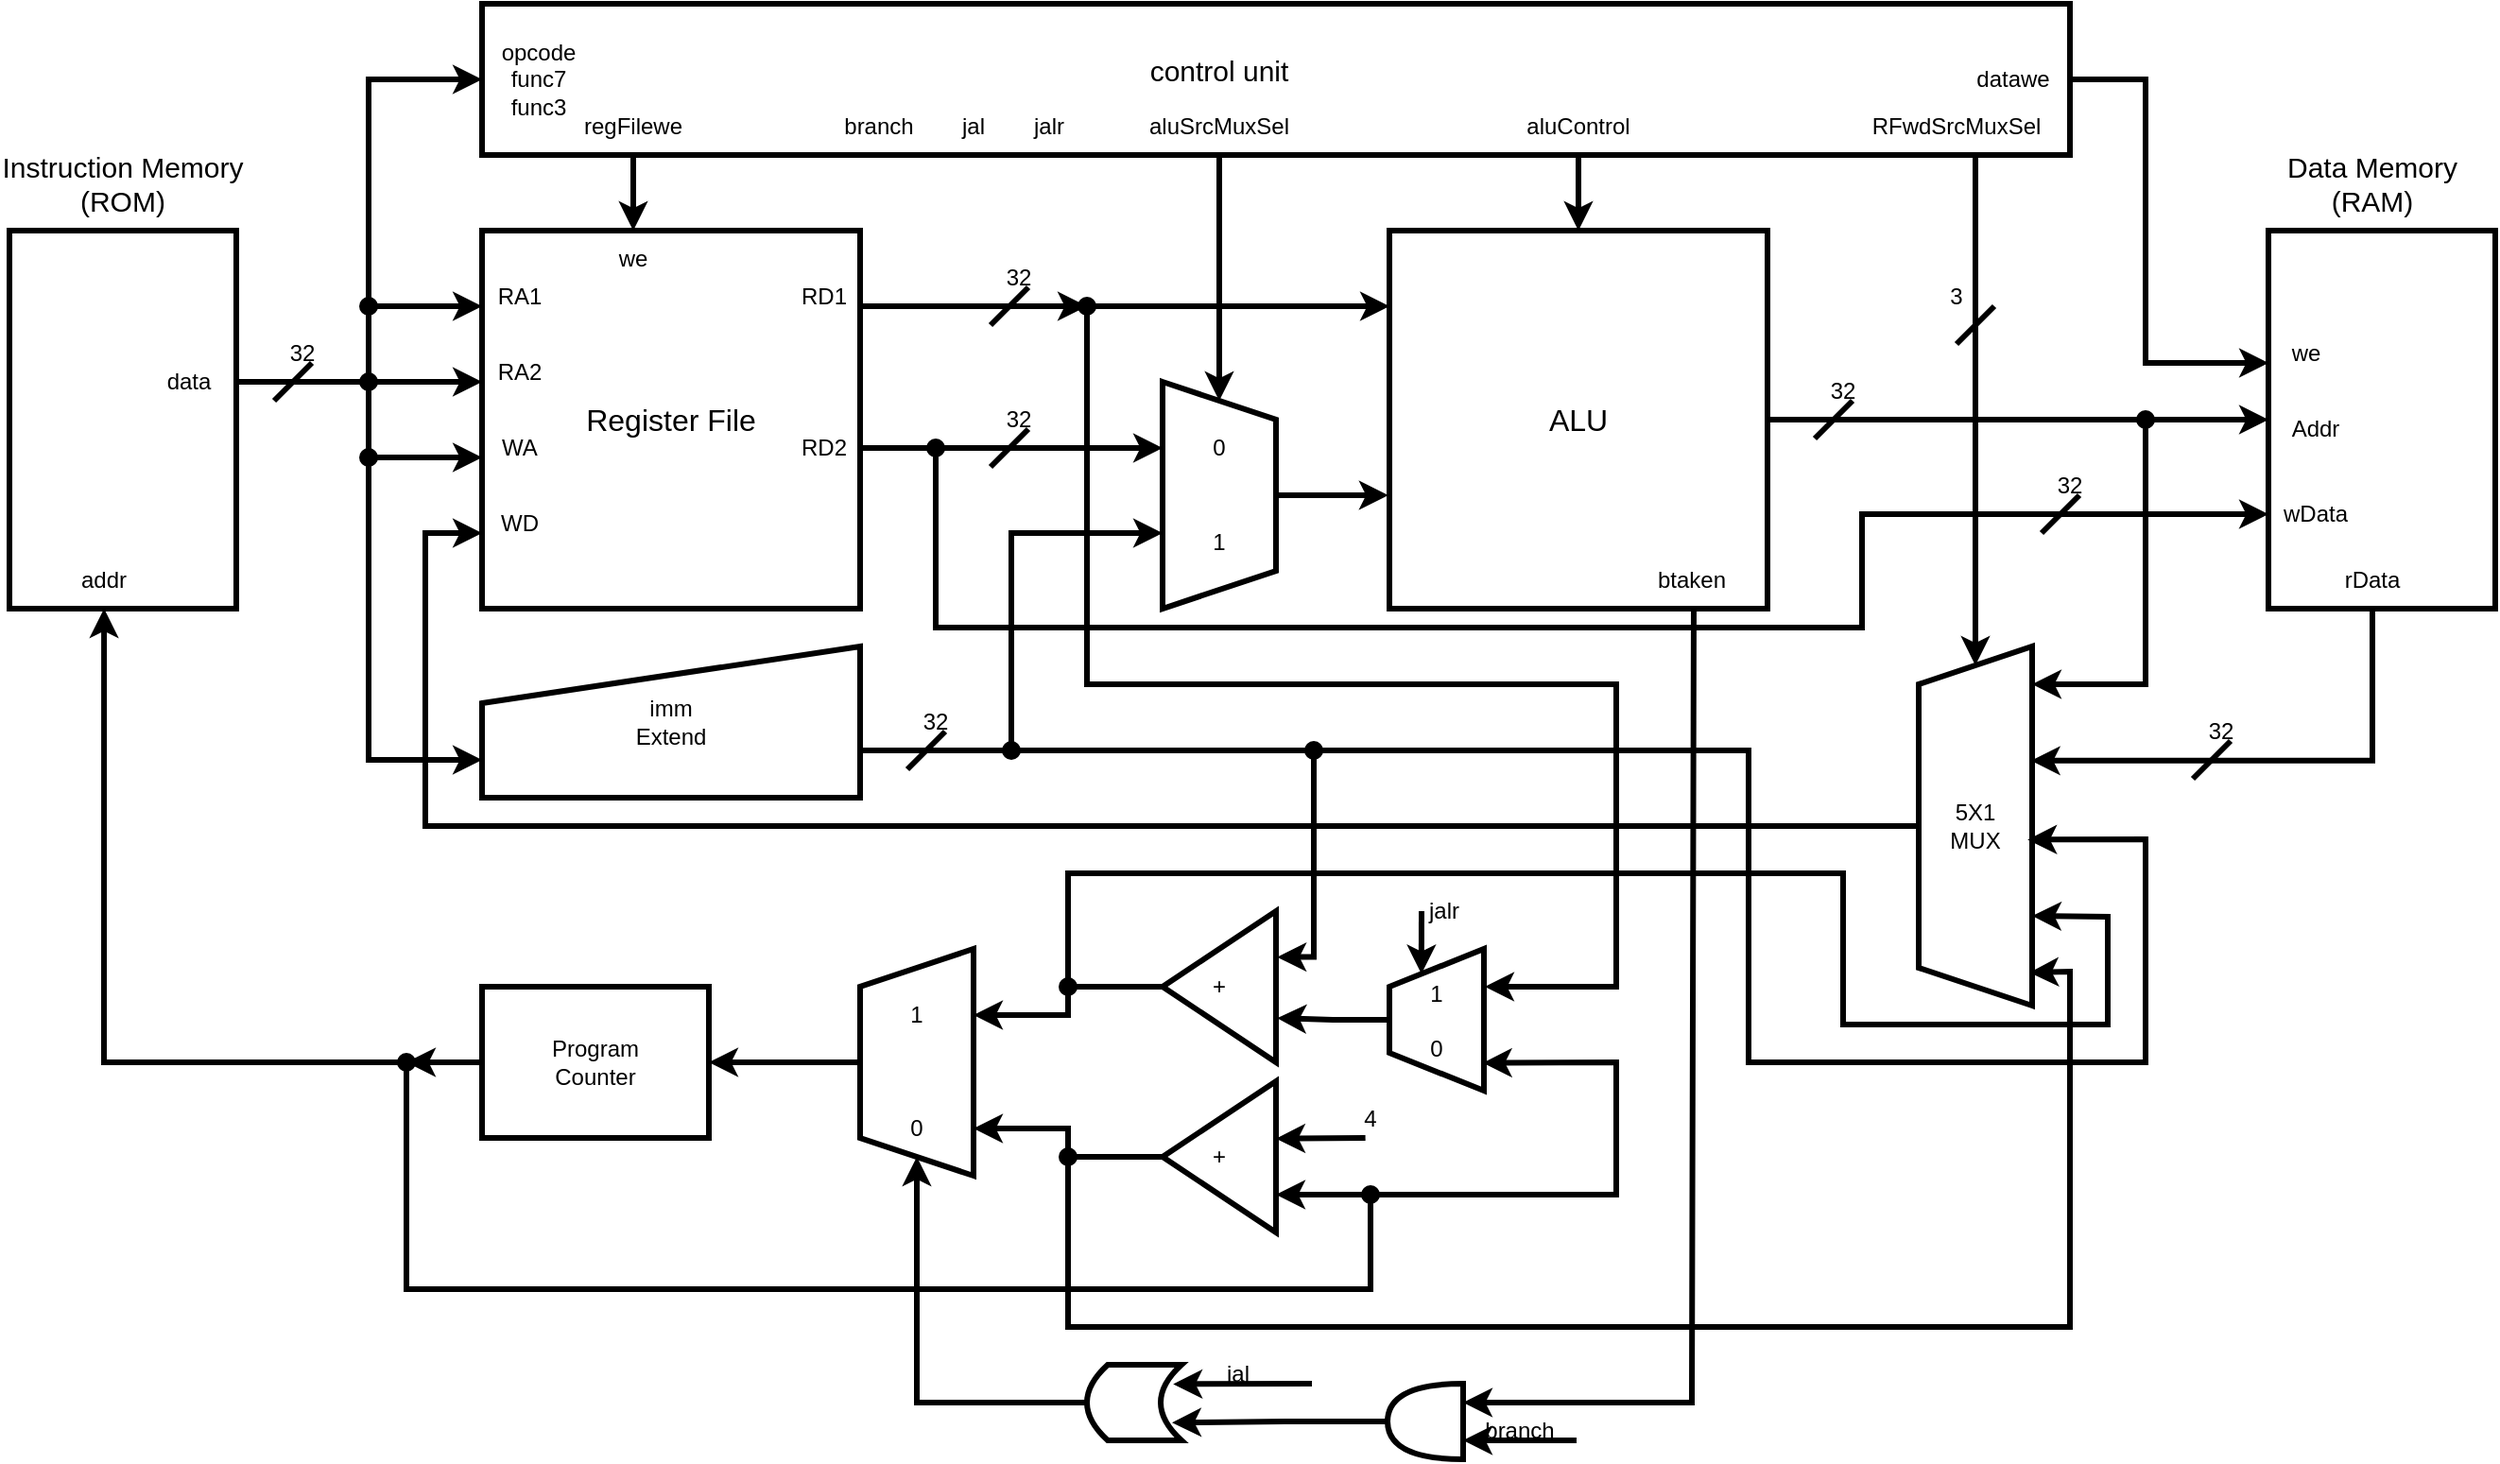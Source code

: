 <mxfile version="26.2.12">
  <diagram name="페이지-1" id="Pp6vh4Ir5vhfQlNTvURK">
    <mxGraphModel dx="2507" dy="914" grid="1" gridSize="10" guides="1" tooltips="1" connect="1" arrows="1" fold="1" page="1" pageScale="1" pageWidth="827" pageHeight="1169" math="0" shadow="0">
      <root>
        <mxCell id="0" />
        <mxCell id="1" parent="0" />
        <mxCell id="55TN13zG-C3TxGhCWM3E-129" style="edgeStyle=orthogonalEdgeStyle;rounded=0;orthogonalLoop=1;jettySize=auto;html=1;entryX=0;entryY=0.5;entryDx=0;entryDy=0;strokeWidth=3;" edge="1" parent="1" source="55TN13zG-C3TxGhCWM3E-132" target="55TN13zG-C3TxGhCWM3E-143">
          <mxGeometry relative="1" as="geometry">
            <Array as="points">
              <mxPoint x="550" y="230" />
              <mxPoint x="550" y="230" />
            </Array>
          </mxGeometry>
        </mxCell>
        <mxCell id="55TN13zG-C3TxGhCWM3E-130" style="edgeStyle=orthogonalEdgeStyle;rounded=0;orthogonalLoop=1;jettySize=auto;html=1;entryX=0.5;entryY=0;entryDx=0;entryDy=0;strokeWidth=3;" edge="1" parent="1" source="55TN13zG-C3TxGhCWM3E-132" target="55TN13zG-C3TxGhCWM3E-147">
          <mxGeometry relative="1" as="geometry">
            <Array as="points">
              <mxPoint x="740" y="220" />
              <mxPoint x="740" y="220" />
            </Array>
          </mxGeometry>
        </mxCell>
        <mxCell id="55TN13zG-C3TxGhCWM3E-131" style="edgeStyle=orthogonalEdgeStyle;rounded=0;orthogonalLoop=1;jettySize=auto;html=1;entryX=1;entryY=0.5;entryDx=0;entryDy=0;strokeWidth=3;" edge="1" parent="1" source="55TN13zG-C3TxGhCWM3E-132" target="55TN13zG-C3TxGhCWM3E-161">
          <mxGeometry relative="1" as="geometry">
            <Array as="points">
              <mxPoint x="950" y="280" />
              <mxPoint x="950" y="280" />
            </Array>
          </mxGeometry>
        </mxCell>
        <mxCell id="55TN13zG-C3TxGhCWM3E-132" value="" style="rounded=0;whiteSpace=wrap;html=1;strokeWidth=3;" vertex="1" parent="1">
          <mxGeometry x="160" y="120" width="840" height="80" as="geometry" />
        </mxCell>
        <mxCell id="55TN13zG-C3TxGhCWM3E-133" value="&lt;font style=&quot;font-size: 15px;&quot;&gt;control unit&lt;/font&gt;" style="text;html=1;align=center;verticalAlign=middle;whiteSpace=wrap;rounded=0;strokeWidth=3;" vertex="1" parent="1">
          <mxGeometry x="507" y="140" width="86" height="30" as="geometry" />
        </mxCell>
        <mxCell id="55TN13zG-C3TxGhCWM3E-134" style="edgeStyle=orthogonalEdgeStyle;rounded=0;orthogonalLoop=1;jettySize=auto;html=1;exitX=0.5;exitY=1;exitDx=0;exitDy=0;entryX=0.5;entryY=0;entryDx=0;entryDy=0;strokeWidth=3;" edge="1" parent="1" source="55TN13zG-C3TxGhCWM3E-135" target="55TN13zG-C3TxGhCWM3E-137">
          <mxGeometry relative="1" as="geometry" />
        </mxCell>
        <mxCell id="55TN13zG-C3TxGhCWM3E-135" value="regFilewe" style="text;html=1;align=center;verticalAlign=middle;whiteSpace=wrap;rounded=0;strokeWidth=3;" vertex="1" parent="1">
          <mxGeometry x="210" y="170" width="60" height="30" as="geometry" />
        </mxCell>
        <mxCell id="55TN13zG-C3TxGhCWM3E-136" value="&lt;font style=&quot;font-size: 16px;&quot;&gt;Register File&lt;/font&gt;" style="whiteSpace=wrap;html=1;aspect=fixed;strokeWidth=3;" vertex="1" parent="1">
          <mxGeometry x="160" y="240" width="200" height="200" as="geometry" />
        </mxCell>
        <mxCell id="55TN13zG-C3TxGhCWM3E-137" value="we" style="text;html=1;align=center;verticalAlign=middle;whiteSpace=wrap;rounded=0;strokeWidth=3;" vertex="1" parent="1">
          <mxGeometry x="210" y="240" width="60" height="30" as="geometry" />
        </mxCell>
        <mxCell id="55TN13zG-C3TxGhCWM3E-138" value="RA1" style="text;html=1;align=center;verticalAlign=middle;whiteSpace=wrap;rounded=0;strokeWidth=3;" vertex="1" parent="1">
          <mxGeometry x="150" y="260" width="60" height="30" as="geometry" />
        </mxCell>
        <mxCell id="55TN13zG-C3TxGhCWM3E-139" value="RA2" style="text;html=1;align=center;verticalAlign=middle;whiteSpace=wrap;rounded=0;strokeWidth=3;" vertex="1" parent="1">
          <mxGeometry x="150" y="300" width="60" height="30" as="geometry" />
        </mxCell>
        <mxCell id="55TN13zG-C3TxGhCWM3E-140" value="WA" style="text;html=1;align=center;verticalAlign=middle;whiteSpace=wrap;rounded=0;strokeWidth=3;" vertex="1" parent="1">
          <mxGeometry x="150" y="340" width="60" height="30" as="geometry" />
        </mxCell>
        <mxCell id="55TN13zG-C3TxGhCWM3E-141" value="WD" style="text;html=1;align=center;verticalAlign=middle;whiteSpace=wrap;rounded=0;strokeWidth=3;" vertex="1" parent="1">
          <mxGeometry x="150" y="380" width="60" height="30" as="geometry" />
        </mxCell>
        <mxCell id="55TN13zG-C3TxGhCWM3E-142" style="edgeStyle=orthogonalEdgeStyle;rounded=0;orthogonalLoop=1;jettySize=auto;html=1;exitX=0.5;exitY=0;exitDx=0;exitDy=0;entryX=-0.003;entryY=0.7;entryDx=0;entryDy=0;entryPerimeter=0;strokeWidth=3;" edge="1" parent="1" source="55TN13zG-C3TxGhCWM3E-143" target="55TN13zG-C3TxGhCWM3E-147">
          <mxGeometry relative="1" as="geometry">
            <mxPoint x="590" y="380" as="targetPoint" />
          </mxGeometry>
        </mxCell>
        <mxCell id="55TN13zG-C3TxGhCWM3E-143" value="" style="shape=trapezoid;perimeter=trapezoidPerimeter;whiteSpace=wrap;html=1;fixedSize=1;direction=south;strokeWidth=3;" vertex="1" parent="1">
          <mxGeometry x="520" y="320" width="60" height="120" as="geometry" />
        </mxCell>
        <mxCell id="55TN13zG-C3TxGhCWM3E-144" value="0" style="text;html=1;align=center;verticalAlign=middle;whiteSpace=wrap;rounded=0;strokeWidth=3;" vertex="1" parent="1">
          <mxGeometry x="520" y="340" width="60" height="30" as="geometry" />
        </mxCell>
        <mxCell id="55TN13zG-C3TxGhCWM3E-145" value="1" style="text;html=1;align=center;verticalAlign=middle;whiteSpace=wrap;rounded=0;strokeWidth=3;" vertex="1" parent="1">
          <mxGeometry x="520" y="390" width="60" height="30" as="geometry" />
        </mxCell>
        <mxCell id="55TN13zG-C3TxGhCWM3E-146" style="edgeStyle=orthogonalEdgeStyle;rounded=0;orthogonalLoop=1;jettySize=auto;html=1;entryX=0;entryY=0.5;entryDx=0;entryDy=0;strokeWidth=3;" edge="1" parent="1" source="55TN13zG-C3TxGhCWM3E-147" target="55TN13zG-C3TxGhCWM3E-163">
          <mxGeometry relative="1" as="geometry" />
        </mxCell>
        <mxCell id="55TN13zG-C3TxGhCWM3E-147" value="&lt;font style=&quot;font-size: 16px;&quot;&gt;ALU&lt;/font&gt;" style="whiteSpace=wrap;html=1;aspect=fixed;strokeWidth=3;" vertex="1" parent="1">
          <mxGeometry x="640" y="240" width="200" height="200" as="geometry" />
        </mxCell>
        <mxCell id="55TN13zG-C3TxGhCWM3E-148" value="" style="endArrow=classic;html=1;rounded=0;entryX=0;entryY=0.2;entryDx=0;entryDy=0;entryPerimeter=0;strokeWidth=3;" edge="1" parent="1" source="55TN13zG-C3TxGhCWM3E-185" target="55TN13zG-C3TxGhCWM3E-147">
          <mxGeometry width="50" height="50" relative="1" as="geometry">
            <mxPoint x="360" y="280" as="sourcePoint" />
            <mxPoint x="410" y="230" as="targetPoint" />
          </mxGeometry>
        </mxCell>
        <mxCell id="55TN13zG-C3TxGhCWM3E-149" value="RD1" style="text;html=1;align=center;verticalAlign=middle;whiteSpace=wrap;rounded=0;strokeWidth=3;" vertex="1" parent="1">
          <mxGeometry x="311" y="260" width="60" height="30" as="geometry" />
        </mxCell>
        <mxCell id="55TN13zG-C3TxGhCWM3E-150" style="edgeStyle=orthogonalEdgeStyle;rounded=0;orthogonalLoop=1;jettySize=auto;html=1;strokeWidth=3;" edge="1" parent="1" source="55TN13zG-C3TxGhCWM3E-208" target="55TN13zG-C3TxGhCWM3E-144">
          <mxGeometry relative="1" as="geometry">
            <mxPoint x="360" y="354.71" as="sourcePoint" />
            <mxPoint x="499" y="354.71" as="targetPoint" />
          </mxGeometry>
        </mxCell>
        <mxCell id="55TN13zG-C3TxGhCWM3E-151" value="RD2" style="text;html=1;align=center;verticalAlign=middle;whiteSpace=wrap;rounded=0;strokeWidth=3;" vertex="1" parent="1">
          <mxGeometry x="311" y="340" width="60" height="30" as="geometry" />
        </mxCell>
        <mxCell id="55TN13zG-C3TxGhCWM3E-152" style="edgeStyle=orthogonalEdgeStyle;rounded=0;orthogonalLoop=1;jettySize=auto;html=1;entryX=0;entryY=0.333;entryDx=0;entryDy=0;entryPerimeter=0;strokeWidth=3;" edge="1" parent="1" target="55TN13zG-C3TxGhCWM3E-145">
          <mxGeometry relative="1" as="geometry">
            <mxPoint x="480" y="400" as="targetPoint" />
            <mxPoint x="360" y="515.029" as="sourcePoint" />
            <Array as="points">
              <mxPoint x="440" y="515" />
              <mxPoint x="440" y="400" />
            </Array>
          </mxGeometry>
        </mxCell>
        <mxCell id="55TN13zG-C3TxGhCWM3E-153" value="" style="rounded=0;whiteSpace=wrap;html=1;strokeWidth=3;" vertex="1" parent="1">
          <mxGeometry x="-90" y="240" width="120" height="200" as="geometry" />
        </mxCell>
        <mxCell id="55TN13zG-C3TxGhCWM3E-154" value="&lt;font style=&quot;font-size: 15px;&quot;&gt;Instruction Memory&lt;/font&gt;&lt;div&gt;&lt;font style=&quot;font-size: 15px;&quot;&gt;(ROM)&lt;/font&gt;&lt;/div&gt;" style="text;html=1;align=center;verticalAlign=middle;whiteSpace=wrap;rounded=0;strokeWidth=3;" vertex="1" parent="1">
          <mxGeometry x="-95" y="200" width="130" height="30" as="geometry" />
        </mxCell>
        <mxCell id="55TN13zG-C3TxGhCWM3E-155" value="Program&lt;div&gt;Counter&lt;/div&gt;" style="rounded=0;whiteSpace=wrap;html=1;strokeWidth=3;" vertex="1" parent="1">
          <mxGeometry x="160" y="640" width="120" height="80" as="geometry" />
        </mxCell>
        <mxCell id="55TN13zG-C3TxGhCWM3E-156" style="edgeStyle=orthogonalEdgeStyle;rounded=0;orthogonalLoop=1;jettySize=auto;html=1;strokeWidth=3;" edge="1" parent="1" source="55TN13zG-C3TxGhCWM3E-157" target="55TN13zG-C3TxGhCWM3E-155">
          <mxGeometry relative="1" as="geometry" />
        </mxCell>
        <mxCell id="55TN13zG-C3TxGhCWM3E-157" value="" style="shape=trapezoid;perimeter=trapezoidPerimeter;whiteSpace=wrap;html=1;fixedSize=1;direction=north;strokeWidth=3;" vertex="1" parent="1">
          <mxGeometry x="360" y="620" width="60" height="120" as="geometry" />
        </mxCell>
        <mxCell id="55TN13zG-C3TxGhCWM3E-158" value="" style="shape=waypoint;sketch=0;fillStyle=solid;size=6;pointerEvents=1;points=[];fillColor=none;resizable=0;rotatable=0;perimeter=centerPerimeter;snapToPoint=1;strokeWidth=3;" vertex="1" parent="1">
          <mxGeometry x="430" y="505" width="20" height="20" as="geometry" />
        </mxCell>
        <mxCell id="55TN13zG-C3TxGhCWM3E-159" value="+" style="triangle;whiteSpace=wrap;html=1;direction=west;strokeWidth=3;" vertex="1" parent="1">
          <mxGeometry x="520" y="600" width="60" height="80" as="geometry" />
        </mxCell>
        <mxCell id="55TN13zG-C3TxGhCWM3E-160" style="edgeStyle=orthogonalEdgeStyle;rounded=0;orthogonalLoop=1;jettySize=auto;html=1;entryX=0.167;entryY=0.667;entryDx=0;entryDy=0;entryPerimeter=0;strokeWidth=3;" edge="1" parent="1" source="55TN13zG-C3TxGhCWM3E-161" target="55TN13zG-C3TxGhCWM3E-141">
          <mxGeometry relative="1" as="geometry">
            <mxPoint x="130" y="460" as="targetPoint" />
            <Array as="points">
              <mxPoint x="130" y="555" />
              <mxPoint x="130" y="400" />
            </Array>
          </mxGeometry>
        </mxCell>
        <mxCell id="55TN13zG-C3TxGhCWM3E-161" value="5X1&lt;div&gt;MUX&lt;/div&gt;" style="shape=trapezoid;perimeter=trapezoidPerimeter;whiteSpace=wrap;html=1;fixedSize=1;direction=north;strokeWidth=3;" vertex="1" parent="1">
          <mxGeometry x="920" y="460" width="60" height="190" as="geometry" />
        </mxCell>
        <mxCell id="55TN13zG-C3TxGhCWM3E-162" style="edgeStyle=orthogonalEdgeStyle;rounded=0;orthogonalLoop=1;jettySize=auto;html=1;entryX=0.682;entryY=0.989;entryDx=0;entryDy=0;entryPerimeter=0;strokeWidth=3;" edge="1" parent="1" source="55TN13zG-C3TxGhCWM3E-163" target="55TN13zG-C3TxGhCWM3E-161">
          <mxGeometry relative="1" as="geometry">
            <mxPoint x="1080" y="520" as="targetPoint" />
            <Array as="points">
              <mxPoint x="1160" y="520" />
            </Array>
          </mxGeometry>
        </mxCell>
        <mxCell id="55TN13zG-C3TxGhCWM3E-163" value="" style="rounded=0;whiteSpace=wrap;html=1;strokeWidth=3;" vertex="1" parent="1">
          <mxGeometry x="1105" y="240" width="120" height="200" as="geometry" />
        </mxCell>
        <mxCell id="55TN13zG-C3TxGhCWM3E-164" value="&lt;div&gt;&lt;font style=&quot;font-size: 15px;&quot;&gt;Data Memory&lt;/font&gt;&lt;/div&gt;&lt;font style=&quot;font-size: 15px;&quot;&gt;(RAM)&lt;/font&gt;" style="text;html=1;align=center;verticalAlign=middle;whiteSpace=wrap;rounded=0;strokeWidth=3;" vertex="1" parent="1">
          <mxGeometry x="1095" y="200" width="130" height="30" as="geometry" />
        </mxCell>
        <mxCell id="55TN13zG-C3TxGhCWM3E-165" value="" style="shape=waypoint;sketch=0;fillStyle=solid;size=6;pointerEvents=1;points=[];fillColor=none;resizable=0;rotatable=0;perimeter=centerPerimeter;snapToPoint=1;strokeWidth=3;" vertex="1" parent="1">
          <mxGeometry x="1030" y="330" width="20" height="20" as="geometry" />
        </mxCell>
        <mxCell id="55TN13zG-C3TxGhCWM3E-166" value="" style="endArrow=classic;html=1;rounded=0;strokeWidth=3;" edge="1" parent="1">
          <mxGeometry width="50" height="50" relative="1" as="geometry">
            <mxPoint x="1040" y="340" as="sourcePoint" />
            <mxPoint x="980" y="480" as="targetPoint" />
            <Array as="points">
              <mxPoint x="1040" y="480" />
            </Array>
          </mxGeometry>
        </mxCell>
        <mxCell id="55TN13zG-C3TxGhCWM3E-167" style="edgeStyle=orthogonalEdgeStyle;rounded=0;orthogonalLoop=1;jettySize=auto;html=1;entryX=0.417;entryY=1;entryDx=0;entryDy=0;entryPerimeter=0;strokeWidth=3;" edge="1" parent="1" source="55TN13zG-C3TxGhCWM3E-170" target="55TN13zG-C3TxGhCWM3E-153">
          <mxGeometry relative="1" as="geometry" />
        </mxCell>
        <mxCell id="55TN13zG-C3TxGhCWM3E-168" value="" style="endArrow=classic;html=1;rounded=0;entryX=0;entryY=0.25;entryDx=0;entryDy=0;strokeWidth=3;" edge="1" parent="1" target="55TN13zG-C3TxGhCWM3E-175">
          <mxGeometry width="50" height="50" relative="1" as="geometry">
            <mxPoint x="120" y="680" as="sourcePoint" />
            <mxPoint x="480" y="720" as="targetPoint" />
            <Array as="points">
              <mxPoint x="120" y="800" />
              <mxPoint x="630" y="800" />
              <mxPoint x="630" y="750" />
            </Array>
          </mxGeometry>
        </mxCell>
        <mxCell id="55TN13zG-C3TxGhCWM3E-169" value="" style="edgeStyle=orthogonalEdgeStyle;rounded=0;orthogonalLoop=1;jettySize=auto;html=1;entryDx=0;entryDy=0;entryPerimeter=0;strokeWidth=3;" edge="1" parent="1" source="55TN13zG-C3TxGhCWM3E-155" target="55TN13zG-C3TxGhCWM3E-170">
          <mxGeometry relative="1" as="geometry">
            <mxPoint x="160" y="680" as="sourcePoint" />
            <mxPoint x="-40" y="440" as="targetPoint" />
          </mxGeometry>
        </mxCell>
        <mxCell id="55TN13zG-C3TxGhCWM3E-170" value="" style="shape=waypoint;sketch=0;fillStyle=solid;size=6;pointerEvents=1;points=[];fillColor=none;resizable=0;rotatable=0;perimeter=centerPerimeter;snapToPoint=1;strokeWidth=3;" vertex="1" parent="1">
          <mxGeometry x="110" y="670" width="20" height="20" as="geometry" />
        </mxCell>
        <mxCell id="55TN13zG-C3TxGhCWM3E-171" style="edgeStyle=orthogonalEdgeStyle;rounded=0;orthogonalLoop=1;jettySize=auto;html=1;entryX=1;entryY=0.5;entryDx=0;entryDy=0;strokeWidth=3;" edge="1" parent="1" source="55TN13zG-C3TxGhCWM3E-159" target="55TN13zG-C3TxGhCWM3E-178">
          <mxGeometry relative="1" as="geometry" />
        </mxCell>
        <mxCell id="55TN13zG-C3TxGhCWM3E-172" value="1&lt;div&gt;&lt;br&gt;&lt;div&gt;0&lt;/div&gt;&lt;/div&gt;" style="shape=trapezoid;perimeter=trapezoidPerimeter;whiteSpace=wrap;html=1;fixedSize=1;direction=north;strokeWidth=3;" vertex="1" parent="1">
          <mxGeometry x="640" y="620" width="50" height="75" as="geometry" />
        </mxCell>
        <mxCell id="55TN13zG-C3TxGhCWM3E-173" style="edgeStyle=orthogonalEdgeStyle;rounded=0;orthogonalLoop=1;jettySize=auto;html=1;entryX=-0.01;entryY=0.292;entryDx=0;entryDy=0;entryPerimeter=0;strokeWidth=3;" edge="1" parent="1" source="55TN13zG-C3TxGhCWM3E-172" target="55TN13zG-C3TxGhCWM3E-159">
          <mxGeometry relative="1" as="geometry" />
        </mxCell>
        <mxCell id="55TN13zG-C3TxGhCWM3E-174" style="edgeStyle=orthogonalEdgeStyle;rounded=0;orthogonalLoop=1;jettySize=auto;html=1;entryX=-0.01;entryY=0.696;entryDx=0;entryDy=0;entryPerimeter=0;strokeWidth=3;" edge="1" parent="1" source="55TN13zG-C3TxGhCWM3E-158" target="55TN13zG-C3TxGhCWM3E-159">
          <mxGeometry relative="1" as="geometry" />
        </mxCell>
        <mxCell id="55TN13zG-C3TxGhCWM3E-175" value="+" style="triangle;whiteSpace=wrap;html=1;direction=west;strokeWidth=3;" vertex="1" parent="1">
          <mxGeometry x="520" y="690" width="60" height="80" as="geometry" />
        </mxCell>
        <mxCell id="55TN13zG-C3TxGhCWM3E-176" value="" style="endArrow=classic;html=1;rounded=0;entryX=-0.045;entryY=0.596;entryDx=0;entryDy=0;entryPerimeter=0;strokeWidth=3;" edge="1" parent="1">
          <mxGeometry width="50" height="50" relative="1" as="geometry">
            <mxPoint x="627.3" y="720" as="sourcePoint" />
            <mxPoint x="580.0" y="720.32" as="targetPoint" />
          </mxGeometry>
        </mxCell>
        <mxCell id="55TN13zG-C3TxGhCWM3E-177" style="edgeStyle=orthogonalEdgeStyle;rounded=0;orthogonalLoop=1;jettySize=auto;html=1;entryX=1;entryY=0.5;entryDx=0;entryDy=0;strokeWidth=3;" edge="1" parent="1" source="55TN13zG-C3TxGhCWM3E-197" target="55TN13zG-C3TxGhCWM3E-179">
          <mxGeometry relative="1" as="geometry">
            <Array as="points">
              <mxPoint x="470" y="715" />
            </Array>
          </mxGeometry>
        </mxCell>
        <mxCell id="55TN13zG-C3TxGhCWM3E-178" value="1" style="text;html=1;align=center;verticalAlign=middle;whiteSpace=wrap;rounded=0;strokeWidth=3;" vertex="1" parent="1">
          <mxGeometry x="360" y="640" width="60" height="30" as="geometry" />
        </mxCell>
        <mxCell id="55TN13zG-C3TxGhCWM3E-179" value="0" style="text;html=1;align=center;verticalAlign=middle;whiteSpace=wrap;rounded=0;strokeWidth=3;" vertex="1" parent="1">
          <mxGeometry x="360" y="700" width="60" height="30" as="geometry" />
        </mxCell>
        <mxCell id="55TN13zG-C3TxGhCWM3E-180" value="" style="shape=waypoint;sketch=0;fillStyle=solid;size=6;pointerEvents=1;points=[];fillColor=none;resizable=0;rotatable=0;perimeter=centerPerimeter;snapToPoint=1;strokeWidth=3;" vertex="1" parent="1">
          <mxGeometry x="460" y="630" width="20" height="20" as="geometry" />
        </mxCell>
        <mxCell id="55TN13zG-C3TxGhCWM3E-181" value="" style="shape=waypoint;sketch=0;fillStyle=solid;size=6;pointerEvents=1;points=[];fillColor=none;resizable=0;rotatable=0;perimeter=centerPerimeter;snapToPoint=1;strokeWidth=3;" vertex="1" parent="1">
          <mxGeometry x="620" y="740" width="20" height="20" as="geometry" />
        </mxCell>
        <mxCell id="55TN13zG-C3TxGhCWM3E-182" value="" style="endArrow=classic;html=1;rounded=0;entryX=0.196;entryY=0.987;entryDx=0;entryDy=0;entryPerimeter=0;strokeWidth=3;" edge="1" parent="1" target="55TN13zG-C3TxGhCWM3E-172">
          <mxGeometry width="50" height="50" relative="1" as="geometry">
            <mxPoint x="630" y="750" as="sourcePoint" />
            <mxPoint x="760" y="680" as="targetPoint" />
            <Array as="points">
              <mxPoint x="760" y="750" />
              <mxPoint x="760" y="680" />
            </Array>
          </mxGeometry>
        </mxCell>
        <mxCell id="55TN13zG-C3TxGhCWM3E-183" value="" style="endArrow=classic;html=1;rounded=0;entryX=0.733;entryY=1.01;entryDx=0;entryDy=0;entryPerimeter=0;strokeWidth=3;" edge="1" parent="1" target="55TN13zG-C3TxGhCWM3E-172">
          <mxGeometry width="50" height="50" relative="1" as="geometry">
            <mxPoint x="480" y="280" as="sourcePoint" />
            <mxPoint x="760" y="640" as="targetPoint" />
            <Array as="points">
              <mxPoint x="480" y="480" />
              <mxPoint x="760" y="480" />
              <mxPoint x="760" y="640" />
            </Array>
          </mxGeometry>
        </mxCell>
        <mxCell id="55TN13zG-C3TxGhCWM3E-184" value="" style="endArrow=classic;html=1;rounded=0;entryDx=0;entryDy=0;entryPerimeter=0;strokeWidth=3;" edge="1" parent="1" target="55TN13zG-C3TxGhCWM3E-185">
          <mxGeometry width="50" height="50" relative="1" as="geometry">
            <mxPoint x="360" y="280" as="sourcePoint" />
            <mxPoint x="640" y="280" as="targetPoint" />
          </mxGeometry>
        </mxCell>
        <mxCell id="55TN13zG-C3TxGhCWM3E-185" value="" style="shape=waypoint;sketch=0;fillStyle=solid;size=6;pointerEvents=1;points=[];fillColor=none;resizable=0;rotatable=0;perimeter=centerPerimeter;snapToPoint=1;strokeWidth=3;" vertex="1" parent="1">
          <mxGeometry x="470" y="270" width="20" height="20" as="geometry" />
        </mxCell>
        <mxCell id="55TN13zG-C3TxGhCWM3E-186" value="" style="shape=waypoint;sketch=0;fillStyle=solid;size=6;pointerEvents=1;points=[];fillColor=none;resizable=0;rotatable=0;perimeter=centerPerimeter;snapToPoint=1;strokeWidth=3;" vertex="1" parent="1">
          <mxGeometry x="590" y="505" width="20" height="20" as="geometry" />
        </mxCell>
        <mxCell id="55TN13zG-C3TxGhCWM3E-187" value="" style="endArrow=classic;html=1;rounded=0;entryX=0.462;entryY=0.96;entryDx=0;entryDy=0;entryPerimeter=0;strokeWidth=3;" edge="1" parent="1" target="55TN13zG-C3TxGhCWM3E-161">
          <mxGeometry width="50" height="50" relative="1" as="geometry">
            <mxPoint x="600" y="515" as="sourcePoint" />
            <mxPoint x="850" y="515" as="targetPoint" />
            <Array as="points">
              <mxPoint x="830" y="515" />
              <mxPoint x="830" y="680" />
              <mxPoint x="1040" y="680" />
              <mxPoint x="1040" y="562" />
            </Array>
          </mxGeometry>
        </mxCell>
        <mxCell id="55TN13zG-C3TxGhCWM3E-188" value="" style="endArrow=classic;html=1;rounded=0;entryX=0.25;entryY=1;entryDx=0;entryDy=0;strokeWidth=3;" edge="1" parent="1" target="55TN13zG-C3TxGhCWM3E-161">
          <mxGeometry width="50" height="50" relative="1" as="geometry">
            <mxPoint x="470" y="640" as="sourcePoint" />
            <mxPoint x="520" y="590" as="targetPoint" />
            <Array as="points">
              <mxPoint x="470" y="580" />
              <mxPoint x="880" y="580" />
              <mxPoint x="880" y="660" />
              <mxPoint x="1020" y="660" />
              <mxPoint x="1020" y="603" />
            </Array>
          </mxGeometry>
        </mxCell>
        <mxCell id="55TN13zG-C3TxGhCWM3E-189" value="" style="endArrow=classic;html=1;rounded=0;entryX=0.167;entryY=0.667;entryDx=0;entryDy=0;entryPerimeter=0;strokeWidth=3;" edge="1" parent="1" source="55TN13zG-C3TxGhCWM3E-190" target="55TN13zG-C3TxGhCWM3E-139">
          <mxGeometry width="50" height="50" relative="1" as="geometry">
            <mxPoint x="30" y="320" as="sourcePoint" />
            <mxPoint x="80" y="270" as="targetPoint" />
          </mxGeometry>
        </mxCell>
        <mxCell id="55TN13zG-C3TxGhCWM3E-190" value="" style="shape=waypoint;sketch=0;fillStyle=solid;size=6;pointerEvents=1;points=[];fillColor=none;resizable=0;rotatable=0;perimeter=centerPerimeter;snapToPoint=1;strokeWidth=3;" vertex="1" parent="1">
          <mxGeometry x="90" y="310" width="20" height="20" as="geometry" />
        </mxCell>
        <mxCell id="55TN13zG-C3TxGhCWM3E-191" value="" style="endArrow=none;html=1;rounded=0;strokeWidth=3;" edge="1" parent="1" source="55TN13zG-C3TxGhCWM3E-216" target="55TN13zG-C3TxGhCWM3E-190">
          <mxGeometry width="50" height="50" relative="1" as="geometry">
            <mxPoint x="30" y="320" as="sourcePoint" />
            <mxPoint x="80" y="270" as="targetPoint" />
          </mxGeometry>
        </mxCell>
        <mxCell id="55TN13zG-C3TxGhCWM3E-192" value="" style="endArrow=classic;html=1;rounded=0;entryX=0.167;entryY=0.667;entryDx=0;entryDy=0;entryPerimeter=0;strokeWidth=3;" edge="1" parent="1" source="55TN13zG-C3TxGhCWM3E-194" target="55TN13zG-C3TxGhCWM3E-138">
          <mxGeometry width="50" height="50" relative="1" as="geometry">
            <mxPoint x="100" y="320" as="sourcePoint" />
            <mxPoint x="150" y="270" as="targetPoint" />
            <Array as="points">
              <mxPoint x="100" y="280" />
            </Array>
          </mxGeometry>
        </mxCell>
        <mxCell id="55TN13zG-C3TxGhCWM3E-193" value="" style="endArrow=classic;html=1;rounded=0;entryX=0.167;entryY=0.667;entryDx=0;entryDy=0;entryPerimeter=0;strokeWidth=3;" edge="1" parent="1" source="55TN13zG-C3TxGhCWM3E-233" target="55TN13zG-C3TxGhCWM3E-140">
          <mxGeometry width="50" height="50" relative="1" as="geometry">
            <mxPoint x="100" y="320" as="sourcePoint" />
            <mxPoint x="150" y="270" as="targetPoint" />
            <Array as="points">
              <mxPoint x="100" y="360" />
            </Array>
          </mxGeometry>
        </mxCell>
        <mxCell id="55TN13zG-C3TxGhCWM3E-194" value="" style="shape=waypoint;sketch=0;fillStyle=solid;size=6;pointerEvents=1;points=[];fillColor=none;resizable=0;rotatable=0;perimeter=centerPerimeter;snapToPoint=1;strokeWidth=3;" vertex="1" parent="1">
          <mxGeometry x="90" y="270" width="20" height="20" as="geometry" />
        </mxCell>
        <mxCell id="55TN13zG-C3TxGhCWM3E-195" value="" style="endArrow=classic;html=1;rounded=0;entryX=0;entryY=0.5;entryDx=0;entryDy=0;strokeWidth=3;" edge="1" parent="1" target="55TN13zG-C3TxGhCWM3E-132">
          <mxGeometry width="50" height="50" relative="1" as="geometry">
            <mxPoint x="100" y="280" as="sourcePoint" />
            <mxPoint x="150" y="230" as="targetPoint" />
            <Array as="points">
              <mxPoint x="100" y="160" />
            </Array>
          </mxGeometry>
        </mxCell>
        <mxCell id="55TN13zG-C3TxGhCWM3E-196" value="" style="endArrow=none;html=1;rounded=0;strokeWidth=3;" edge="1" parent="1" target="55TN13zG-C3TxGhCWM3E-194">
          <mxGeometry width="50" height="50" relative="1" as="geometry">
            <mxPoint x="100" y="320" as="sourcePoint" />
            <mxPoint x="150" y="270" as="targetPoint" />
          </mxGeometry>
        </mxCell>
        <mxCell id="55TN13zG-C3TxGhCWM3E-197" value="" style="shape=waypoint;sketch=0;fillStyle=solid;size=6;pointerEvents=1;points=[];fillColor=none;resizable=0;rotatable=0;perimeter=centerPerimeter;snapToPoint=1;strokeWidth=3;" vertex="1" parent="1">
          <mxGeometry x="460" y="720" width="20" height="20" as="geometry" />
        </mxCell>
        <mxCell id="55TN13zG-C3TxGhCWM3E-198" value="" style="endArrow=none;html=1;rounded=0;strokeWidth=3;" edge="1" parent="1" target="55TN13zG-C3TxGhCWM3E-175">
          <mxGeometry width="50" height="50" relative="1" as="geometry">
            <mxPoint x="470" y="730" as="sourcePoint" />
            <mxPoint x="520" y="680" as="targetPoint" />
          </mxGeometry>
        </mxCell>
        <mxCell id="55TN13zG-C3TxGhCWM3E-199" value="" style="endArrow=classic;html=1;rounded=0;entryX=0.092;entryY=0.976;entryDx=0;entryDy=0;entryPerimeter=0;strokeWidth=3;" edge="1" parent="1" target="55TN13zG-C3TxGhCWM3E-161">
          <mxGeometry width="50" height="50" relative="1" as="geometry">
            <mxPoint x="470" y="730" as="sourcePoint" />
            <mxPoint x="1000" y="630" as="targetPoint" />
            <Array as="points">
              <mxPoint x="470" y="820" />
              <mxPoint x="1000" y="820" />
              <mxPoint x="1000" y="632" />
            </Array>
          </mxGeometry>
        </mxCell>
        <mxCell id="55TN13zG-C3TxGhCWM3E-200" style="edgeStyle=orthogonalEdgeStyle;rounded=0;orthogonalLoop=1;jettySize=auto;html=1;strokeWidth=3;" edge="1" parent="1" source="55TN13zG-C3TxGhCWM3E-201" target="55TN13zG-C3TxGhCWM3E-157">
          <mxGeometry relative="1" as="geometry" />
        </mxCell>
        <mxCell id="55TN13zG-C3TxGhCWM3E-201" value="" style="shape=dataStorage;whiteSpace=wrap;html=1;fixedSize=1;size=11;strokeWidth=3;" vertex="1" parent="1">
          <mxGeometry x="480" y="840" width="50" height="40" as="geometry" />
        </mxCell>
        <mxCell id="55TN13zG-C3TxGhCWM3E-202" value="" style="shape=or;whiteSpace=wrap;html=1;direction=west;strokeWidth=3;" vertex="1" parent="1">
          <mxGeometry x="639" y="850" width="40" height="40" as="geometry" />
        </mxCell>
        <mxCell id="55TN13zG-C3TxGhCWM3E-203" value="imm&lt;div&gt;Extend&lt;/div&gt;" style="shape=manualInput;whiteSpace=wrap;html=1;strokeWidth=3;" vertex="1" parent="1">
          <mxGeometry x="160" y="460" width="200" height="80" as="geometry" />
        </mxCell>
        <mxCell id="55TN13zG-C3TxGhCWM3E-204" style="edgeStyle=orthogonalEdgeStyle;rounded=0;orthogonalLoop=1;jettySize=auto;html=1;entryX=0.9;entryY=0.765;entryDx=0;entryDy=0;entryPerimeter=0;strokeWidth=3;" edge="1" parent="1" source="55TN13zG-C3TxGhCWM3E-202" target="55TN13zG-C3TxGhCWM3E-201">
          <mxGeometry relative="1" as="geometry" />
        </mxCell>
        <mxCell id="55TN13zG-C3TxGhCWM3E-205" value="" style="endArrow=classic;html=1;rounded=0;entryX=0.844;entryY=0.505;entryDx=0;entryDy=0;entryPerimeter=0;strokeWidth=3;" edge="1" parent="1">
          <mxGeometry width="50" height="50" relative="1" as="geometry">
            <mxPoint x="599" y="850" as="sourcePoint" />
            <mxPoint x="525.6" y="850.2" as="targetPoint" />
          </mxGeometry>
        </mxCell>
        <mxCell id="55TN13zG-C3TxGhCWM3E-206" value="" style="endArrow=classic;html=1;rounded=0;entryX=0;entryY=0.75;entryDx=0;entryDy=0;entryPerimeter=0;strokeWidth=3;" edge="1" parent="1" target="55TN13zG-C3TxGhCWM3E-202">
          <mxGeometry width="50" height="50" relative="1" as="geometry">
            <mxPoint x="801" y="440" as="sourcePoint" />
            <mxPoint x="769" y="860" as="targetPoint" />
            <Array as="points">
              <mxPoint x="800" y="860" />
            </Array>
          </mxGeometry>
        </mxCell>
        <mxCell id="55TN13zG-C3TxGhCWM3E-207" value="" style="endArrow=classic;html=1;rounded=0;entryX=0;entryY=0.75;entryDx=0;entryDy=0;entryPerimeter=0;strokeWidth=3;" edge="1" parent="1">
          <mxGeometry width="50" height="50" relative="1" as="geometry">
            <mxPoint x="739" y="880" as="sourcePoint" />
            <mxPoint x="679" y="880" as="targetPoint" />
          </mxGeometry>
        </mxCell>
        <mxCell id="55TN13zG-C3TxGhCWM3E-208" value="" style="shape=waypoint;sketch=0;fillStyle=solid;size=6;pointerEvents=1;points=[];fillColor=none;resizable=0;rotatable=0;perimeter=centerPerimeter;snapToPoint=1;strokeWidth=3;" vertex="1" parent="1">
          <mxGeometry x="390" y="345" width="20" height="20" as="geometry" />
        </mxCell>
        <mxCell id="55TN13zG-C3TxGhCWM3E-209" value="" style="endArrow=classic;html=1;rounded=0;exitX=0.612;exitY=0.598;exitDx=0;exitDy=0;exitPerimeter=0;entryX=0;entryY=0.75;entryDx=0;entryDy=0;strokeWidth=3;" edge="1" parent="1" source="55TN13zG-C3TxGhCWM3E-208" target="55TN13zG-C3TxGhCWM3E-163">
          <mxGeometry width="50" height="50" relative="1" as="geometry">
            <mxPoint x="400" y="350" as="sourcePoint" />
            <mxPoint x="450" y="300" as="targetPoint" />
            <Array as="points">
              <mxPoint x="400" y="450" />
              <mxPoint x="890" y="450" />
              <mxPoint x="890" y="390" />
            </Array>
          </mxGeometry>
        </mxCell>
        <mxCell id="55TN13zG-C3TxGhCWM3E-210" value="Addr" style="text;html=1;align=center;verticalAlign=middle;whiteSpace=wrap;rounded=0;strokeWidth=3;" vertex="1" parent="1">
          <mxGeometry x="1100" y="330" width="60" height="30" as="geometry" />
        </mxCell>
        <mxCell id="55TN13zG-C3TxGhCWM3E-211" value="wData" style="text;html=1;align=center;verticalAlign=middle;whiteSpace=wrap;rounded=0;strokeWidth=3;" vertex="1" parent="1">
          <mxGeometry x="1100" y="375" width="60" height="30" as="geometry" />
        </mxCell>
        <mxCell id="55TN13zG-C3TxGhCWM3E-212" value="rData" style="text;html=1;align=center;verticalAlign=middle;whiteSpace=wrap;rounded=0;strokeWidth=3;" vertex="1" parent="1">
          <mxGeometry x="1130" y="410" width="60" height="30" as="geometry" />
        </mxCell>
        <mxCell id="55TN13zG-C3TxGhCWM3E-213" value="" style="endArrow=none;html=1;rounded=0;strokeWidth=3;" edge="1" parent="1" target="55TN13zG-C3TxGhCWM3E-208">
          <mxGeometry width="50" height="50" relative="1" as="geometry">
            <mxPoint x="360" y="355" as="sourcePoint" />
            <mxPoint x="410" y="305" as="targetPoint" />
          </mxGeometry>
        </mxCell>
        <mxCell id="55TN13zG-C3TxGhCWM3E-214" value="addr" style="text;html=1;align=center;verticalAlign=middle;whiteSpace=wrap;rounded=0;strokeWidth=3;" vertex="1" parent="1">
          <mxGeometry x="-70" y="410" width="60" height="30" as="geometry" />
        </mxCell>
        <mxCell id="55TN13zG-C3TxGhCWM3E-215" value="" style="endArrow=none;html=1;rounded=0;strokeWidth=3;" edge="1" parent="1" target="55TN13zG-C3TxGhCWM3E-216">
          <mxGeometry width="50" height="50" relative="1" as="geometry">
            <mxPoint x="30" y="320" as="sourcePoint" />
            <mxPoint x="100" y="320" as="targetPoint" />
          </mxGeometry>
        </mxCell>
        <mxCell id="55TN13zG-C3TxGhCWM3E-216" value="data" style="text;html=1;align=center;verticalAlign=middle;whiteSpace=wrap;rounded=0;strokeWidth=3;" vertex="1" parent="1">
          <mxGeometry x="-25" y="305" width="60" height="30" as="geometry" />
        </mxCell>
        <mxCell id="55TN13zG-C3TxGhCWM3E-217" value="" style="endArrow=none;html=1;rounded=0;strokeWidth=3;" edge="1" parent="1">
          <mxGeometry width="50" height="50" relative="1" as="geometry">
            <mxPoint x="50" y="330" as="sourcePoint" />
            <mxPoint x="70" y="310" as="targetPoint" />
          </mxGeometry>
        </mxCell>
        <mxCell id="55TN13zG-C3TxGhCWM3E-218" value="32" style="text;html=1;align=center;verticalAlign=middle;whiteSpace=wrap;rounded=0;strokeWidth=3;" vertex="1" parent="1">
          <mxGeometry x="35" y="290" width="60" height="30" as="geometry" />
        </mxCell>
        <mxCell id="55TN13zG-C3TxGhCWM3E-219" value="4" style="text;html=1;align=center;verticalAlign=middle;whiteSpace=wrap;rounded=0;strokeWidth=3;" vertex="1" parent="1">
          <mxGeometry x="600" y="695" width="60" height="30" as="geometry" />
        </mxCell>
        <mxCell id="55TN13zG-C3TxGhCWM3E-220" value="" style="endArrow=none;html=1;rounded=0;strokeWidth=3;" edge="1" parent="1">
          <mxGeometry width="50" height="50" relative="1" as="geometry">
            <mxPoint x="385" y="525" as="sourcePoint" />
            <mxPoint x="405" y="505" as="targetPoint" />
          </mxGeometry>
        </mxCell>
        <mxCell id="55TN13zG-C3TxGhCWM3E-221" value="32" style="text;html=1;align=center;verticalAlign=middle;whiteSpace=wrap;rounded=0;strokeWidth=3;" vertex="1" parent="1">
          <mxGeometry x="370" y="485" width="60" height="30" as="geometry" />
        </mxCell>
        <mxCell id="55TN13zG-C3TxGhCWM3E-222" value="" style="endArrow=none;html=1;rounded=0;strokeWidth=3;" edge="1" parent="1">
          <mxGeometry width="50" height="50" relative="1" as="geometry">
            <mxPoint x="429" y="365" as="sourcePoint" />
            <mxPoint x="449" y="345" as="targetPoint" />
          </mxGeometry>
        </mxCell>
        <mxCell id="55TN13zG-C3TxGhCWM3E-223" value="32" style="text;html=1;align=center;verticalAlign=middle;whiteSpace=wrap;rounded=0;strokeWidth=3;" vertex="1" parent="1">
          <mxGeometry x="414" y="325" width="60" height="30" as="geometry" />
        </mxCell>
        <mxCell id="55TN13zG-C3TxGhCWM3E-224" value="" style="endArrow=none;html=1;rounded=0;strokeWidth=3;" edge="1" parent="1">
          <mxGeometry width="50" height="50" relative="1" as="geometry">
            <mxPoint x="429" y="290" as="sourcePoint" />
            <mxPoint x="449" y="270" as="targetPoint" />
          </mxGeometry>
        </mxCell>
        <mxCell id="55TN13zG-C3TxGhCWM3E-225" value="32" style="text;html=1;align=center;verticalAlign=middle;whiteSpace=wrap;rounded=0;strokeWidth=3;" vertex="1" parent="1">
          <mxGeometry x="414" y="250" width="60" height="30" as="geometry" />
        </mxCell>
        <mxCell id="55TN13zG-C3TxGhCWM3E-226" value="" style="endArrow=none;html=1;rounded=0;strokeWidth=3;" edge="1" parent="1">
          <mxGeometry width="50" height="50" relative="1" as="geometry">
            <mxPoint x="865" y="350" as="sourcePoint" />
            <mxPoint x="885" y="330" as="targetPoint" />
          </mxGeometry>
        </mxCell>
        <mxCell id="55TN13zG-C3TxGhCWM3E-227" value="32" style="text;html=1;align=center;verticalAlign=middle;whiteSpace=wrap;rounded=0;strokeWidth=3;" vertex="1" parent="1">
          <mxGeometry x="850" y="310" width="60" height="30" as="geometry" />
        </mxCell>
        <mxCell id="55TN13zG-C3TxGhCWM3E-228" value="" style="endArrow=none;html=1;rounded=0;strokeWidth=3;" edge="1" parent="1">
          <mxGeometry width="50" height="50" relative="1" as="geometry">
            <mxPoint x="985" y="400" as="sourcePoint" />
            <mxPoint x="1005" y="380" as="targetPoint" />
          </mxGeometry>
        </mxCell>
        <mxCell id="55TN13zG-C3TxGhCWM3E-229" value="32" style="text;html=1;align=center;verticalAlign=middle;whiteSpace=wrap;rounded=0;strokeWidth=3;" vertex="1" parent="1">
          <mxGeometry x="970" y="360" width="60" height="30" as="geometry" />
        </mxCell>
        <mxCell id="55TN13zG-C3TxGhCWM3E-230" value="" style="endArrow=none;html=1;rounded=0;strokeWidth=3;" edge="1" parent="1">
          <mxGeometry width="50" height="50" relative="1" as="geometry">
            <mxPoint x="1065" y="530" as="sourcePoint" />
            <mxPoint x="1085" y="510" as="targetPoint" />
          </mxGeometry>
        </mxCell>
        <mxCell id="55TN13zG-C3TxGhCWM3E-231" value="32" style="text;html=1;align=center;verticalAlign=middle;whiteSpace=wrap;rounded=0;strokeWidth=3;" vertex="1" parent="1">
          <mxGeometry x="1050" y="490" width="60" height="30" as="geometry" />
        </mxCell>
        <mxCell id="55TN13zG-C3TxGhCWM3E-232" style="edgeStyle=orthogonalEdgeStyle;rounded=0;orthogonalLoop=1;jettySize=auto;html=1;entryX=0;entryY=0.75;entryDx=0;entryDy=0;strokeWidth=3;" edge="1" parent="1" source="55TN13zG-C3TxGhCWM3E-233" target="55TN13zG-C3TxGhCWM3E-203">
          <mxGeometry relative="1" as="geometry">
            <mxPoint x="110" y="520" as="targetPoint" />
            <Array as="points">
              <mxPoint x="100" y="520" />
            </Array>
          </mxGeometry>
        </mxCell>
        <mxCell id="55TN13zG-C3TxGhCWM3E-233" value="" style="shape=waypoint;sketch=0;fillStyle=solid;size=6;pointerEvents=1;points=[];fillColor=none;resizable=0;rotatable=0;perimeter=centerPerimeter;snapToPoint=1;strokeWidth=3;" vertex="1" parent="1">
          <mxGeometry x="90" y="350" width="20" height="20" as="geometry" />
        </mxCell>
        <mxCell id="55TN13zG-C3TxGhCWM3E-234" value="" style="endArrow=none;html=1;rounded=0;strokeWidth=3;" edge="1" parent="1" source="55TN13zG-C3TxGhCWM3E-233">
          <mxGeometry width="50" height="50" relative="1" as="geometry">
            <mxPoint x="50" y="370" as="sourcePoint" />
            <mxPoint x="100" y="320" as="targetPoint" />
          </mxGeometry>
        </mxCell>
        <mxCell id="55TN13zG-C3TxGhCWM3E-235" value="" style="endArrow=none;html=1;rounded=0;strokeWidth=3;" edge="1" parent="1">
          <mxGeometry width="50" height="50" relative="1" as="geometry">
            <mxPoint x="940" y="300" as="sourcePoint" />
            <mxPoint x="960" y="280" as="targetPoint" />
          </mxGeometry>
        </mxCell>
        <mxCell id="55TN13zG-C3TxGhCWM3E-236" value="3" style="text;html=1;align=center;verticalAlign=middle;whiteSpace=wrap;rounded=0;strokeWidth=3;" vertex="1" parent="1">
          <mxGeometry x="910" y="260" width="60" height="30" as="geometry" />
        </mxCell>
        <mxCell id="55TN13zG-C3TxGhCWM3E-237" value="RFwdSrcMuxSel" style="text;html=1;align=center;verticalAlign=middle;whiteSpace=wrap;rounded=0;strokeWidth=3;" vertex="1" parent="1">
          <mxGeometry x="900" y="170" width="80" height="30" as="geometry" />
        </mxCell>
        <mxCell id="55TN13zG-C3TxGhCWM3E-238" value="aluControl" style="text;html=1;align=center;verticalAlign=middle;whiteSpace=wrap;rounded=0;strokeWidth=3;" vertex="1" parent="1">
          <mxGeometry x="710" y="170" width="60" height="30" as="geometry" />
        </mxCell>
        <mxCell id="55TN13zG-C3TxGhCWM3E-239" value="aluSrcMuxSel" style="text;html=1;align=center;verticalAlign=middle;whiteSpace=wrap;rounded=0;strokeWidth=3;" vertex="1" parent="1">
          <mxGeometry x="520" y="170" width="60" height="30" as="geometry" />
        </mxCell>
        <mxCell id="55TN13zG-C3TxGhCWM3E-240" value="opcode&lt;div&gt;func7&lt;/div&gt;&lt;div&gt;func3&lt;/div&gt;" style="text;html=1;align=center;verticalAlign=middle;whiteSpace=wrap;rounded=0;strokeWidth=3;" vertex="1" parent="1">
          <mxGeometry x="160" y="145" width="60" height="30" as="geometry" />
        </mxCell>
        <mxCell id="55TN13zG-C3TxGhCWM3E-241" value="branch" style="text;html=1;align=center;verticalAlign=middle;whiteSpace=wrap;rounded=0;strokeWidth=3;" vertex="1" parent="1">
          <mxGeometry x="340" y="170" width="60" height="30" as="geometry" />
        </mxCell>
        <mxCell id="55TN13zG-C3TxGhCWM3E-242" value="jal" style="text;html=1;align=center;verticalAlign=middle;whiteSpace=wrap;rounded=0;strokeWidth=3;" vertex="1" parent="1">
          <mxGeometry x="390" y="170" width="60" height="30" as="geometry" />
        </mxCell>
        <mxCell id="55TN13zG-C3TxGhCWM3E-243" value="jalr" style="text;html=1;align=center;verticalAlign=middle;whiteSpace=wrap;rounded=0;strokeWidth=3;" vertex="1" parent="1">
          <mxGeometry x="430" y="170" width="60" height="30" as="geometry" />
        </mxCell>
        <mxCell id="55TN13zG-C3TxGhCWM3E-244" value="btaken" style="text;html=1;align=center;verticalAlign=middle;whiteSpace=wrap;rounded=0;strokeWidth=3;" vertex="1" parent="1">
          <mxGeometry x="770" y="410" width="60" height="30" as="geometry" />
        </mxCell>
        <mxCell id="55TN13zG-C3TxGhCWM3E-245" value="branch" style="text;html=1;align=center;verticalAlign=middle;whiteSpace=wrap;rounded=0;strokeWidth=3;" vertex="1" parent="1">
          <mxGeometry x="679" y="860" width="60" height="30" as="geometry" />
        </mxCell>
        <mxCell id="55TN13zG-C3TxGhCWM3E-246" value="jal" style="text;html=1;align=center;verticalAlign=middle;whiteSpace=wrap;rounded=0;strokeWidth=3;" vertex="1" parent="1">
          <mxGeometry x="530" y="830" width="60" height="30" as="geometry" />
        </mxCell>
        <mxCell id="55TN13zG-C3TxGhCWM3E-247" value="" style="endArrow=classic;html=1;rounded=0;entryX=1;entryY=0.25;entryDx=0;entryDy=0;strokeWidth=3;" edge="1" parent="1" target="55TN13zG-C3TxGhCWM3E-172">
          <mxGeometry width="50" height="50" relative="1" as="geometry">
            <mxPoint x="657" y="600" as="sourcePoint" />
            <mxPoint x="690" y="550" as="targetPoint" />
          </mxGeometry>
        </mxCell>
        <mxCell id="55TN13zG-C3TxGhCWM3E-248" value="jalr" style="text;html=1;align=center;verticalAlign=middle;whiteSpace=wrap;rounded=0;strokeWidth=3;" vertex="1" parent="1">
          <mxGeometry x="639" y="585" width="60" height="30" as="geometry" />
        </mxCell>
        <mxCell id="55TN13zG-C3TxGhCWM3E-249" value="datawe" style="text;html=1;align=center;verticalAlign=middle;whiteSpace=wrap;rounded=0;strokeWidth=3;" vertex="1" parent="1">
          <mxGeometry x="940" y="145" width="60" height="30" as="geometry" />
        </mxCell>
        <mxCell id="55TN13zG-C3TxGhCWM3E-250" value="we" style="text;html=1;align=center;verticalAlign=middle;whiteSpace=wrap;rounded=0;strokeWidth=3;" vertex="1" parent="1">
          <mxGeometry x="1095" y="290" width="60" height="30" as="geometry" />
        </mxCell>
        <mxCell id="55TN13zG-C3TxGhCWM3E-251" value="" style="endArrow=classic;html=1;rounded=0;entryX=0.167;entryY=0.667;entryDx=0;entryDy=0;entryPerimeter=0;strokeWidth=3;" edge="1" parent="1" target="55TN13zG-C3TxGhCWM3E-250">
          <mxGeometry width="50" height="50" relative="1" as="geometry">
            <mxPoint x="1000" y="160" as="sourcePoint" />
            <mxPoint x="1060" y="260" as="targetPoint" />
            <Array as="points">
              <mxPoint x="1040" y="160" />
              <mxPoint x="1040" y="310" />
            </Array>
          </mxGeometry>
        </mxCell>
      </root>
    </mxGraphModel>
  </diagram>
</mxfile>
